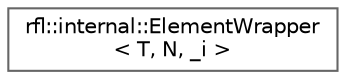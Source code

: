 digraph "类继承关系图"
{
 // LATEX_PDF_SIZE
  bgcolor="transparent";
  edge [fontname=Helvetica,fontsize=10,labelfontname=Helvetica,labelfontsize=10];
  node [fontname=Helvetica,fontsize=10,shape=box,height=0.2,width=0.4];
  rankdir="LR";
  Node0 [id="Node000000",label="rfl::internal::ElementWrapper\l\< T, N, _i \>",height=0.2,width=0.4,color="grey40", fillcolor="white", style="filled",URL="$structrfl_1_1internal_1_1_element_wrapper.html",tooltip=" "];
}
